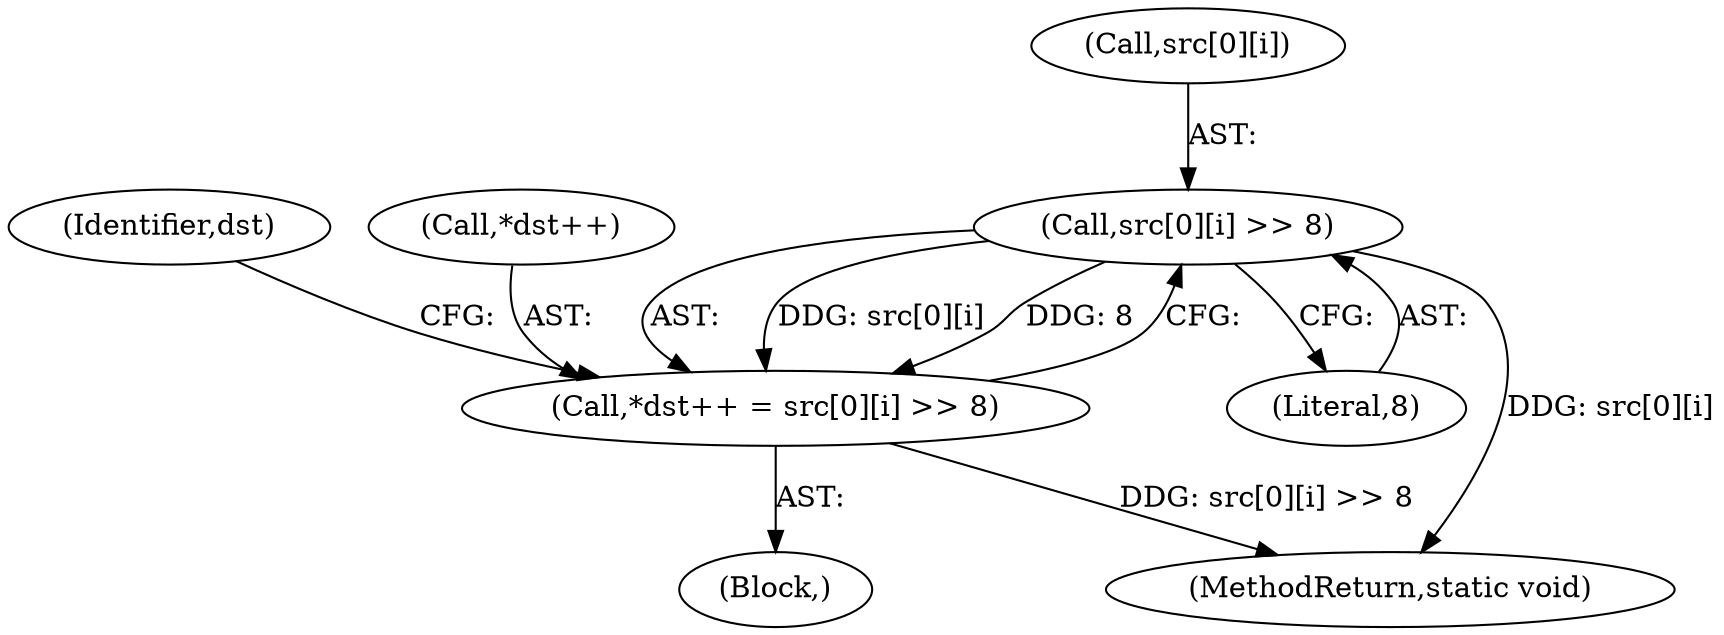 digraph "0_Android_acc192347665943ca674acf117e4f74a88436922_7@array" {
"1000122" [label="(Call,src[0][i] >> 8)"];
"1000118" [label="(Call,*dst++ = src[0][i] >> 8)"];
"1000132" [label="(Identifier,dst)"];
"1000117" [label="(Block,)"];
"1000122" [label="(Call,src[0][i] >> 8)"];
"1000119" [label="(Call,*dst++)"];
"1000128" [label="(Literal,8)"];
"1000140" [label="(MethodReturn,static void)"];
"1000118" [label="(Call,*dst++ = src[0][i] >> 8)"];
"1000123" [label="(Call,src[0][i])"];
"1000122" -> "1000118"  [label="AST: "];
"1000122" -> "1000128"  [label="CFG: "];
"1000123" -> "1000122"  [label="AST: "];
"1000128" -> "1000122"  [label="AST: "];
"1000118" -> "1000122"  [label="CFG: "];
"1000122" -> "1000140"  [label="DDG: src[0][i]"];
"1000122" -> "1000118"  [label="DDG: src[0][i]"];
"1000122" -> "1000118"  [label="DDG: 8"];
"1000118" -> "1000117"  [label="AST: "];
"1000119" -> "1000118"  [label="AST: "];
"1000132" -> "1000118"  [label="CFG: "];
"1000118" -> "1000140"  [label="DDG: src[0][i] >> 8"];
}
